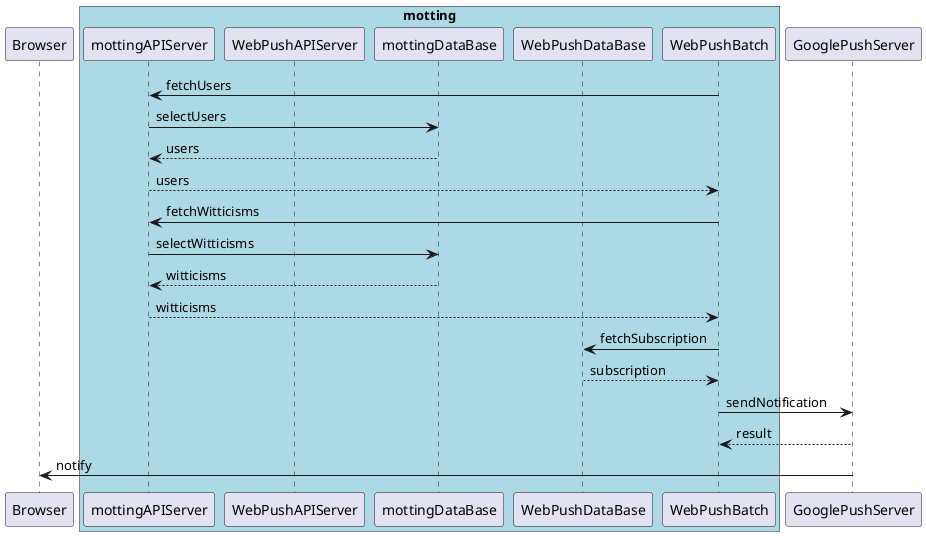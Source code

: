 @startuml notify_witticism
participant Browser as browser
box "motting" #LightBlue
participant mottingAPIServer as api
participant WebPushAPIServer as push
participant mottingDataBase as apidb
participant WebPushDataBase as pushdb
participant WebPushBatch as batch
end box
participant GooglePushServer as google

batch -> api: fetchUsers
api -> apidb: selectUsers
apidb --> api: users
api --> batch: users
batch -> api: fetchWitticisms
api -> apidb: selectWitticisms
apidb --> api: witticisms
api --> batch: witticisms
'push server に必要な情報を取得する (Endpoint, P256dh, Auth)
batch -> pushdb: fetchSubscription
pushdb --> batch: subscription
'subscription・秘密鍵の署名・公開鍵をpush serverに送信する
batch -> google: sendNotification
google --> batch: result
google -> browser: notify
@enduml